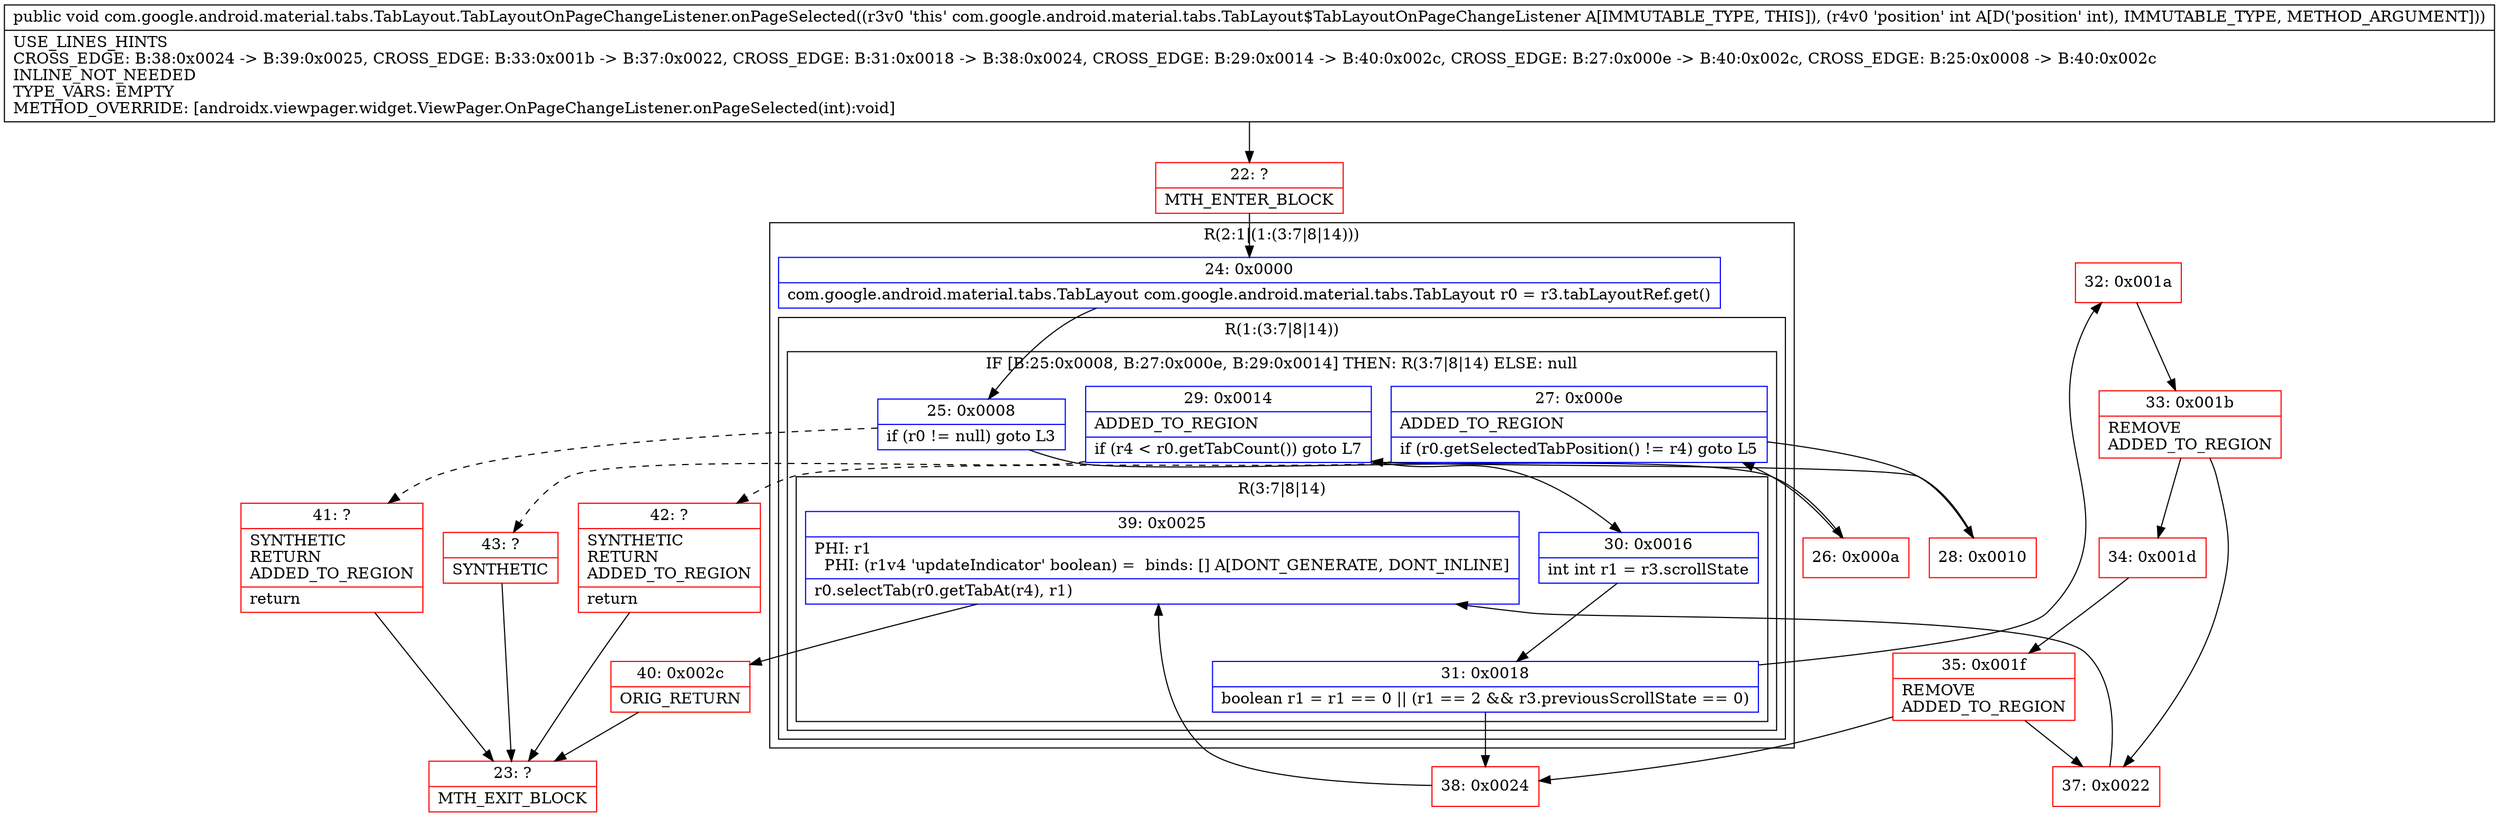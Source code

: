 digraph "CFG forcom.google.android.material.tabs.TabLayout.TabLayoutOnPageChangeListener.onPageSelected(I)V" {
subgraph cluster_Region_300839839 {
label = "R(2:1|(1:(3:7|8|14)))";
node [shape=record,color=blue];
Node_24 [shape=record,label="{24\:\ 0x0000|com.google.android.material.tabs.TabLayout com.google.android.material.tabs.TabLayout r0 = r3.tabLayoutRef.get()\l}"];
subgraph cluster_Region_656032139 {
label = "R(1:(3:7|8|14))";
node [shape=record,color=blue];
subgraph cluster_IfRegion_731795010 {
label = "IF [B:25:0x0008, B:27:0x000e, B:29:0x0014] THEN: R(3:7|8|14) ELSE: null";
node [shape=record,color=blue];
Node_25 [shape=record,label="{25\:\ 0x0008|if (r0 != null) goto L3\l}"];
Node_27 [shape=record,label="{27\:\ 0x000e|ADDED_TO_REGION\l|if (r0.getSelectedTabPosition() != r4) goto L5\l}"];
Node_29 [shape=record,label="{29\:\ 0x0014|ADDED_TO_REGION\l|if (r4 \< r0.getTabCount()) goto L7\l}"];
subgraph cluster_Region_2006094790 {
label = "R(3:7|8|14)";
node [shape=record,color=blue];
Node_30 [shape=record,label="{30\:\ 0x0016|int int r1 = r3.scrollState\l}"];
Node_31 [shape=record,label="{31\:\ 0x0018|boolean r1 = r1 == 0 \|\| (r1 == 2 && r3.previousScrollState == 0)\l}"];
Node_39 [shape=record,label="{39\:\ 0x0025|PHI: r1 \l  PHI: (r1v4 'updateIndicator' boolean) =  binds: [] A[DONT_GENERATE, DONT_INLINE]\l|r0.selectTab(r0.getTabAt(r4), r1)\l}"];
}
}
}
}
Node_22 [shape=record,color=red,label="{22\:\ ?|MTH_ENTER_BLOCK\l}"];
Node_26 [shape=record,color=red,label="{26\:\ 0x000a}"];
Node_28 [shape=record,color=red,label="{28\:\ 0x0010}"];
Node_32 [shape=record,color=red,label="{32\:\ 0x001a}"];
Node_33 [shape=record,color=red,label="{33\:\ 0x001b|REMOVE\lADDED_TO_REGION\l}"];
Node_34 [shape=record,color=red,label="{34\:\ 0x001d}"];
Node_35 [shape=record,color=red,label="{35\:\ 0x001f|REMOVE\lADDED_TO_REGION\l}"];
Node_37 [shape=record,color=red,label="{37\:\ 0x0022}"];
Node_40 [shape=record,color=red,label="{40\:\ 0x002c|ORIG_RETURN\l}"];
Node_23 [shape=record,color=red,label="{23\:\ ?|MTH_EXIT_BLOCK\l}"];
Node_38 [shape=record,color=red,label="{38\:\ 0x0024}"];
Node_43 [shape=record,color=red,label="{43\:\ ?|SYNTHETIC\l}"];
Node_42 [shape=record,color=red,label="{42\:\ ?|SYNTHETIC\lRETURN\lADDED_TO_REGION\l|return\l}"];
Node_41 [shape=record,color=red,label="{41\:\ ?|SYNTHETIC\lRETURN\lADDED_TO_REGION\l|return\l}"];
MethodNode[shape=record,label="{public void com.google.android.material.tabs.TabLayout.TabLayoutOnPageChangeListener.onPageSelected((r3v0 'this' com.google.android.material.tabs.TabLayout$TabLayoutOnPageChangeListener A[IMMUTABLE_TYPE, THIS]), (r4v0 'position' int A[D('position' int), IMMUTABLE_TYPE, METHOD_ARGUMENT]))  | USE_LINES_HINTS\lCROSS_EDGE: B:38:0x0024 \-\> B:39:0x0025, CROSS_EDGE: B:33:0x001b \-\> B:37:0x0022, CROSS_EDGE: B:31:0x0018 \-\> B:38:0x0024, CROSS_EDGE: B:29:0x0014 \-\> B:40:0x002c, CROSS_EDGE: B:27:0x000e \-\> B:40:0x002c, CROSS_EDGE: B:25:0x0008 \-\> B:40:0x002c\lINLINE_NOT_NEEDED\lTYPE_VARS: EMPTY\lMETHOD_OVERRIDE: [androidx.viewpager.widget.ViewPager.OnPageChangeListener.onPageSelected(int):void]\l}"];
MethodNode -> Node_22;Node_24 -> Node_25;
Node_25 -> Node_26;
Node_25 -> Node_41[style=dashed];
Node_27 -> Node_28;
Node_27 -> Node_42[style=dashed];
Node_29 -> Node_30;
Node_29 -> Node_43[style=dashed];
Node_30 -> Node_31;
Node_31 -> Node_32;
Node_31 -> Node_38;
Node_39 -> Node_40;
Node_22 -> Node_24;
Node_26 -> Node_27;
Node_28 -> Node_29;
Node_32 -> Node_33;
Node_33 -> Node_34;
Node_33 -> Node_37;
Node_34 -> Node_35;
Node_35 -> Node_37;
Node_35 -> Node_38;
Node_37 -> Node_39;
Node_40 -> Node_23;
Node_38 -> Node_39;
Node_43 -> Node_23;
Node_42 -> Node_23;
Node_41 -> Node_23;
}

